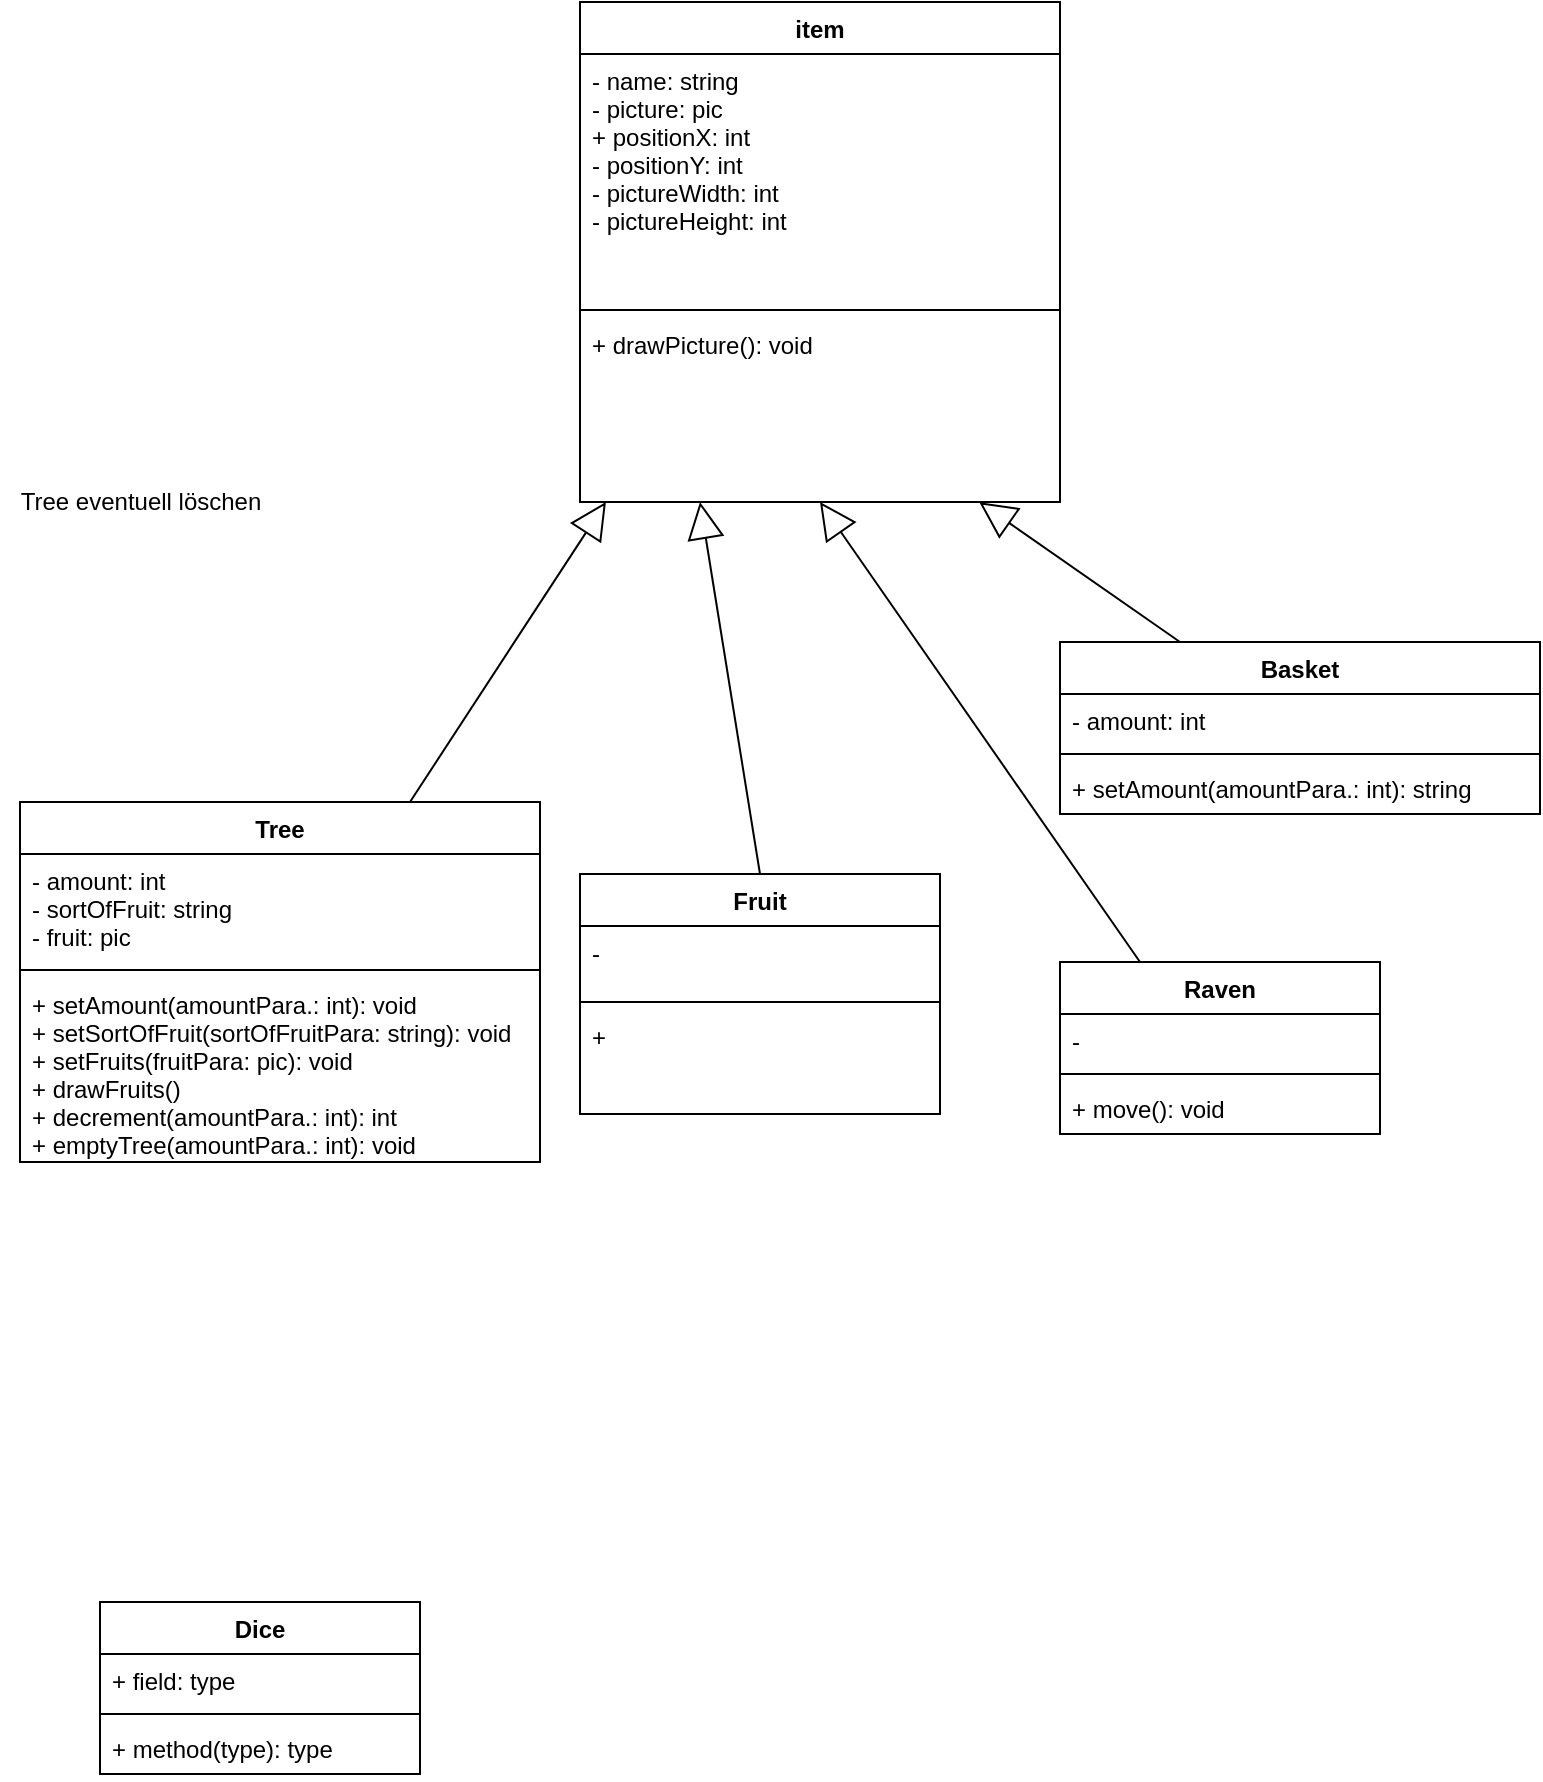 <mxfile version="15.5.9" type="device"><diagram id="3_9MzXlnpRiAjJT3k61Q" name="Page-1"><mxGraphModel dx="1422" dy="762" grid="1" gridSize="10" guides="1" tooltips="1" connect="1" arrows="1" fold="1" page="1" pageScale="1" pageWidth="827" pageHeight="1169" math="0" shadow="0"><root><mxCell id="0"/><mxCell id="1" parent="0"/><mxCell id="h60nVj0J71MrWTKQFHap-1" value="item" style="swimlane;fontStyle=1;align=center;verticalAlign=top;childLayout=stackLayout;horizontal=1;startSize=26;horizontalStack=0;resizeParent=1;resizeParentMax=0;resizeLast=0;collapsible=1;marginBottom=0;" parent="1" vertex="1"><mxGeometry x="320" y="40" width="240" height="250" as="geometry"/></mxCell><mxCell id="h60nVj0J71MrWTKQFHap-2" value="- name: string&#10;- picture: pic&#10;+ positionX: int&#10;- positionY: int&#10;- pictureWidth: int&#10;- pictureHeight: int" style="text;strokeColor=none;fillColor=none;align=left;verticalAlign=top;spacingLeft=4;spacingRight=4;overflow=hidden;rotatable=0;points=[[0,0.5],[1,0.5]];portConstraint=eastwest;" parent="h60nVj0J71MrWTKQFHap-1" vertex="1"><mxGeometry y="26" width="240" height="124" as="geometry"/></mxCell><mxCell id="h60nVj0J71MrWTKQFHap-3" value="" style="line;strokeWidth=1;fillColor=none;align=left;verticalAlign=middle;spacingTop=-1;spacingLeft=3;spacingRight=3;rotatable=0;labelPosition=right;points=[];portConstraint=eastwest;" parent="h60nVj0J71MrWTKQFHap-1" vertex="1"><mxGeometry y="150" width="240" height="8" as="geometry"/></mxCell><mxCell id="h60nVj0J71MrWTKQFHap-4" value="+ drawPicture(): void" style="text;strokeColor=none;fillColor=none;align=left;verticalAlign=top;spacingLeft=4;spacingRight=4;overflow=hidden;rotatable=0;points=[[0,0.5],[1,0.5]];portConstraint=eastwest;" parent="h60nVj0J71MrWTKQFHap-1" vertex="1"><mxGeometry y="158" width="240" height="92" as="geometry"/></mxCell><mxCell id="h60nVj0J71MrWTKQFHap-5" value="Fruit" style="swimlane;fontStyle=1;align=center;verticalAlign=top;childLayout=stackLayout;horizontal=1;startSize=26;horizontalStack=0;resizeParent=1;resizeParentMax=0;resizeLast=0;collapsible=1;marginBottom=0;" parent="1" vertex="1"><mxGeometry x="320" y="476" width="180" height="120" as="geometry"/></mxCell><mxCell id="h60nVj0J71MrWTKQFHap-6" value="- " style="text;strokeColor=none;fillColor=none;align=left;verticalAlign=top;spacingLeft=4;spacingRight=4;overflow=hidden;rotatable=0;points=[[0,0.5],[1,0.5]];portConstraint=eastwest;" parent="h60nVj0J71MrWTKQFHap-5" vertex="1"><mxGeometry y="26" width="180" height="34" as="geometry"/></mxCell><mxCell id="h60nVj0J71MrWTKQFHap-7" value="" style="line;strokeWidth=1;fillColor=none;align=left;verticalAlign=middle;spacingTop=-1;spacingLeft=3;spacingRight=3;rotatable=0;labelPosition=right;points=[];portConstraint=eastwest;" parent="h60nVj0J71MrWTKQFHap-5" vertex="1"><mxGeometry y="60" width="180" height="8" as="geometry"/></mxCell><mxCell id="h60nVj0J71MrWTKQFHap-8" value="+" style="text;strokeColor=none;fillColor=none;align=left;verticalAlign=top;spacingLeft=4;spacingRight=4;overflow=hidden;rotatable=0;points=[[0,0.5],[1,0.5]];portConstraint=eastwest;" parent="h60nVj0J71MrWTKQFHap-5" vertex="1"><mxGeometry y="68" width="180" height="52" as="geometry"/></mxCell><mxCell id="h60nVj0J71MrWTKQFHap-9" value="Tree" style="swimlane;fontStyle=1;align=center;verticalAlign=top;childLayout=stackLayout;horizontal=1;startSize=26;horizontalStack=0;resizeParent=1;resizeParentMax=0;resizeLast=0;collapsible=1;marginBottom=0;" parent="1" vertex="1"><mxGeometry x="40" y="440" width="260" height="180" as="geometry"/></mxCell><mxCell id="h60nVj0J71MrWTKQFHap-10" value="- amount: int&#10;- sortOfFruit: string&#10;- fruit: pic" style="text;strokeColor=none;fillColor=none;align=left;verticalAlign=top;spacingLeft=4;spacingRight=4;overflow=hidden;rotatable=0;points=[[0,0.5],[1,0.5]];portConstraint=eastwest;" parent="h60nVj0J71MrWTKQFHap-9" vertex="1"><mxGeometry y="26" width="260" height="54" as="geometry"/></mxCell><mxCell id="h60nVj0J71MrWTKQFHap-11" value="" style="line;strokeWidth=1;fillColor=none;align=left;verticalAlign=middle;spacingTop=-1;spacingLeft=3;spacingRight=3;rotatable=0;labelPosition=right;points=[];portConstraint=eastwest;" parent="h60nVj0J71MrWTKQFHap-9" vertex="1"><mxGeometry y="80" width="260" height="8" as="geometry"/></mxCell><mxCell id="h60nVj0J71MrWTKQFHap-12" value="+ setAmount(amountPara.: int): void&#10;+ setSortOfFruit(sortOfFruitPara: string): void&#10;+ setFruits(fruitPara: pic): void&#10;+ drawFruits()&#10;+ decrement(amountPara.: int): int&#10;+ emptyTree(amountPara.: int): void" style="text;strokeColor=none;fillColor=none;align=left;verticalAlign=top;spacingLeft=4;spacingRight=4;overflow=hidden;rotatable=0;points=[[0,0.5],[1,0.5]];portConstraint=eastwest;" parent="h60nVj0J71MrWTKQFHap-9" vertex="1"><mxGeometry y="88" width="260" height="92" as="geometry"/></mxCell><mxCell id="h60nVj0J71MrWTKQFHap-13" value="" style="endArrow=block;endSize=16;endFill=0;html=1;rounded=0;exitX=0.5;exitY=0;exitDx=0;exitDy=0;entryX=0.25;entryY=1;entryDx=0;entryDy=0;" parent="1" source="h60nVj0J71MrWTKQFHap-5" target="h60nVj0J71MrWTKQFHap-1" edge="1"><mxGeometry width="160" relative="1" as="geometry"><mxPoint x="280" y="180" as="sourcePoint"/><mxPoint x="440" y="180" as="targetPoint"/></mxGeometry></mxCell><mxCell id="h60nVj0J71MrWTKQFHap-14" value="" style="endArrow=block;endSize=16;endFill=0;html=1;rounded=0;exitX=0.75;exitY=0;exitDx=0;exitDy=0;entryX=0.054;entryY=1;entryDx=0;entryDy=0;entryPerimeter=0;" parent="1" source="h60nVj0J71MrWTKQFHap-9" target="h60nVj0J71MrWTKQFHap-4" edge="1"><mxGeometry width="160" relative="1" as="geometry"><mxPoint x="280" y="490" as="sourcePoint"/><mxPoint x="340" y="220" as="targetPoint"/></mxGeometry></mxCell><mxCell id="h60nVj0J71MrWTKQFHap-19" style="rounded=0;orthogonalLoop=1;jettySize=auto;html=1;exitX=0.25;exitY=0;exitDx=0;exitDy=0;entryX=0.832;entryY=1.001;entryDx=0;entryDy=0;entryPerimeter=0;endArrow=block;endFill=0;endSize=16;" parent="1" source="h60nVj0J71MrWTKQFHap-15" target="h60nVj0J71MrWTKQFHap-4" edge="1"><mxGeometry relative="1" as="geometry"/></mxCell><mxCell id="h60nVj0J71MrWTKQFHap-15" value="Basket" style="swimlane;fontStyle=1;align=center;verticalAlign=top;childLayout=stackLayout;horizontal=1;startSize=26;horizontalStack=0;resizeParent=1;resizeParentMax=0;resizeLast=0;collapsible=1;marginBottom=0;" parent="1" vertex="1"><mxGeometry x="560" y="360" width="240" height="86" as="geometry"/></mxCell><mxCell id="h60nVj0J71MrWTKQFHap-16" value="- amount: int" style="text;strokeColor=none;fillColor=none;align=left;verticalAlign=top;spacingLeft=4;spacingRight=4;overflow=hidden;rotatable=0;points=[[0,0.5],[1,0.5]];portConstraint=eastwest;" parent="h60nVj0J71MrWTKQFHap-15" vertex="1"><mxGeometry y="26" width="240" height="26" as="geometry"/></mxCell><mxCell id="h60nVj0J71MrWTKQFHap-17" value="" style="line;strokeWidth=1;fillColor=none;align=left;verticalAlign=middle;spacingTop=-1;spacingLeft=3;spacingRight=3;rotatable=0;labelPosition=right;points=[];portConstraint=eastwest;" parent="h60nVj0J71MrWTKQFHap-15" vertex="1"><mxGeometry y="52" width="240" height="8" as="geometry"/></mxCell><mxCell id="h60nVj0J71MrWTKQFHap-18" value="+ setAmount(amountPara.: int): string" style="text;strokeColor=none;fillColor=none;align=left;verticalAlign=top;spacingLeft=4;spacingRight=4;overflow=hidden;rotatable=0;points=[[0,0.5],[1,0.5]];portConstraint=eastwest;" parent="h60nVj0J71MrWTKQFHap-15" vertex="1"><mxGeometry y="60" width="240" height="26" as="geometry"/></mxCell><mxCell id="h60nVj0J71MrWTKQFHap-24" style="edgeStyle=none;rounded=0;orthogonalLoop=1;jettySize=auto;html=1;exitX=0.25;exitY=0;exitDx=0;exitDy=0;entryX=0.5;entryY=1;entryDx=0;entryDy=0;endArrow=block;endFill=0;endSize=16;" parent="1" source="h60nVj0J71MrWTKQFHap-20" target="h60nVj0J71MrWTKQFHap-1" edge="1"><mxGeometry relative="1" as="geometry"/></mxCell><mxCell id="h60nVj0J71MrWTKQFHap-20" value="Raven" style="swimlane;fontStyle=1;align=center;verticalAlign=top;childLayout=stackLayout;horizontal=1;startSize=26;horizontalStack=0;resizeParent=1;resizeParentMax=0;resizeLast=0;collapsible=1;marginBottom=0;" parent="1" vertex="1"><mxGeometry x="560" y="520" width="160" height="86" as="geometry"/></mxCell><mxCell id="h60nVj0J71MrWTKQFHap-21" value="-" style="text;strokeColor=none;fillColor=none;align=left;verticalAlign=top;spacingLeft=4;spacingRight=4;overflow=hidden;rotatable=0;points=[[0,0.5],[1,0.5]];portConstraint=eastwest;" parent="h60nVj0J71MrWTKQFHap-20" vertex="1"><mxGeometry y="26" width="160" height="26" as="geometry"/></mxCell><mxCell id="h60nVj0J71MrWTKQFHap-22" value="" style="line;strokeWidth=1;fillColor=none;align=left;verticalAlign=middle;spacingTop=-1;spacingLeft=3;spacingRight=3;rotatable=0;labelPosition=right;points=[];portConstraint=eastwest;" parent="h60nVj0J71MrWTKQFHap-20" vertex="1"><mxGeometry y="52" width="160" height="8" as="geometry"/></mxCell><mxCell id="h60nVj0J71MrWTKQFHap-23" value="+ move(): void" style="text;strokeColor=none;fillColor=none;align=left;verticalAlign=top;spacingLeft=4;spacingRight=4;overflow=hidden;rotatable=0;points=[[0,0.5],[1,0.5]];portConstraint=eastwest;" parent="h60nVj0J71MrWTKQFHap-20" vertex="1"><mxGeometry y="60" width="160" height="26" as="geometry"/></mxCell><mxCell id="h60nVj0J71MrWTKQFHap-25" value="Dice" style="swimlane;fontStyle=1;align=center;verticalAlign=top;childLayout=stackLayout;horizontal=1;startSize=26;horizontalStack=0;resizeParent=1;resizeParentMax=0;resizeLast=0;collapsible=1;marginBottom=0;" parent="1" vertex="1"><mxGeometry x="80" y="840" width="160" height="86" as="geometry"/></mxCell><mxCell id="h60nVj0J71MrWTKQFHap-26" value="+ field: type" style="text;strokeColor=none;fillColor=none;align=left;verticalAlign=top;spacingLeft=4;spacingRight=4;overflow=hidden;rotatable=0;points=[[0,0.5],[1,0.5]];portConstraint=eastwest;" parent="h60nVj0J71MrWTKQFHap-25" vertex="1"><mxGeometry y="26" width="160" height="26" as="geometry"/></mxCell><mxCell id="h60nVj0J71MrWTKQFHap-27" value="" style="line;strokeWidth=1;fillColor=none;align=left;verticalAlign=middle;spacingTop=-1;spacingLeft=3;spacingRight=3;rotatable=0;labelPosition=right;points=[];portConstraint=eastwest;" parent="h60nVj0J71MrWTKQFHap-25" vertex="1"><mxGeometry y="52" width="160" height="8" as="geometry"/></mxCell><mxCell id="h60nVj0J71MrWTKQFHap-28" value="+ method(type): type" style="text;strokeColor=none;fillColor=none;align=left;verticalAlign=top;spacingLeft=4;spacingRight=4;overflow=hidden;rotatable=0;points=[[0,0.5],[1,0.5]];portConstraint=eastwest;" parent="h60nVj0J71MrWTKQFHap-25" vertex="1"><mxGeometry y="60" width="160" height="26" as="geometry"/></mxCell><mxCell id="47LdG4mfZa_QcciRL9qX-1" value="Tree eventuell löschen" style="text;html=1;align=center;verticalAlign=middle;resizable=0;points=[];autosize=1;strokeColor=none;fillColor=none;" parent="1" vertex="1"><mxGeometry x="30" y="280" width="140" height="20" as="geometry"/></mxCell></root></mxGraphModel></diagram></mxfile>
